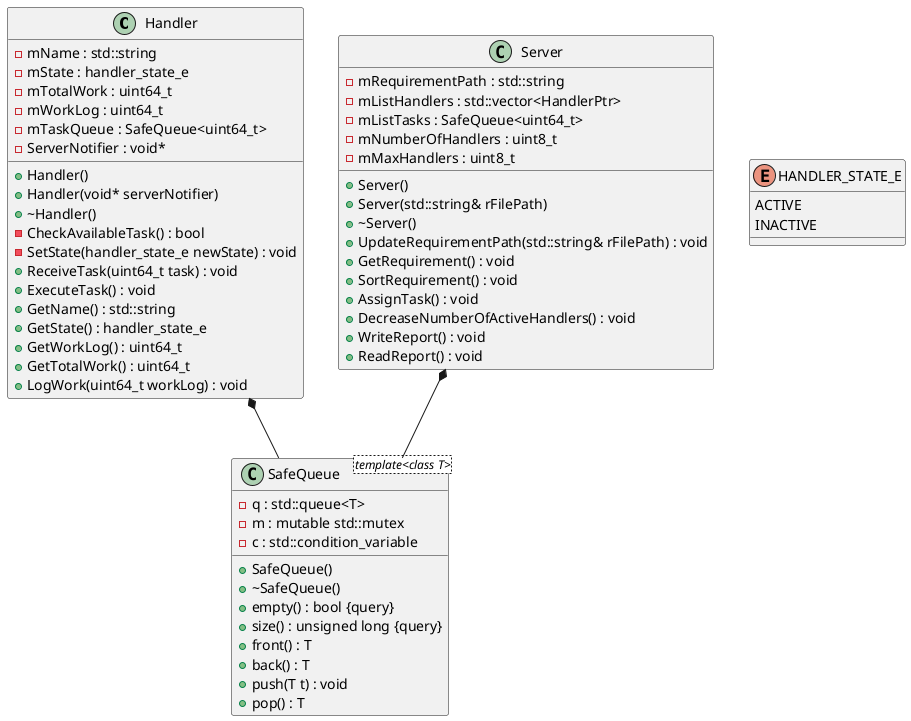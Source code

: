 @startuml





/' Objects '/

class Handler {
	-mName : std::string
	-mState : handler_state_e
	-mTotalWork : uint64_t
	-mWorkLog : uint64_t
	-mTaskQueue : SafeQueue<uint64_t>
	-ServerNotifier : void*
	+Handler()
	+Handler(void* serverNotifier)
	+~Handler()
	-CheckAvailableTask() : bool
	-SetState(handler_state_e newState) : void
	+ReceiveTask(uint64_t task) : void
	+ExecuteTask() : void
	+GetName() : std::string
	+GetState() : handler_state_e
	+GetWorkLog() : uint64_t
	+GetTotalWork() : uint64_t
	+LogWork(uint64_t workLog) : void
}


class SafeQueue <template<class T>> {
	-q : std::queue<T>
	-m : mutable std::mutex
	-c : std::condition_variable
	+SafeQueue()
	+~SafeQueue()
	+empty() : bool {query}
	+size() : unsigned long {query}
	+front() : T
	+back() : T
	+push(T t) : void
	+pop() : T
}


class Server {
	-mRequirementPath : std::string
	-mListHandlers : std::vector<HandlerPtr>
	-mListTasks : SafeQueue<uint64_t>
	-mNumberOfHandlers : uint8_t
	-mMaxHandlers : uint8_t
	+Server()
	+Server(std::string& rFilePath)
	+~Server()
	+UpdateRequirementPath(std::string& rFilePath) : void
	+GetRequirement() : void
	+SortRequirement() : void
	+AssignTask() : void
	+DecreaseNumberOfActiveHandlers() : void
	+WriteReport() : void
	+ReadReport() : void
}


enum HANDLER_STATE_E {
	ACTIVE
	INACTIVE
}





/' Inheritance relationships '/




/' Aggregation relationships '/

.Handler *-- .SafeQueue


.Server *-- .SafeQueue






/' Nested objects '/



@enduml
